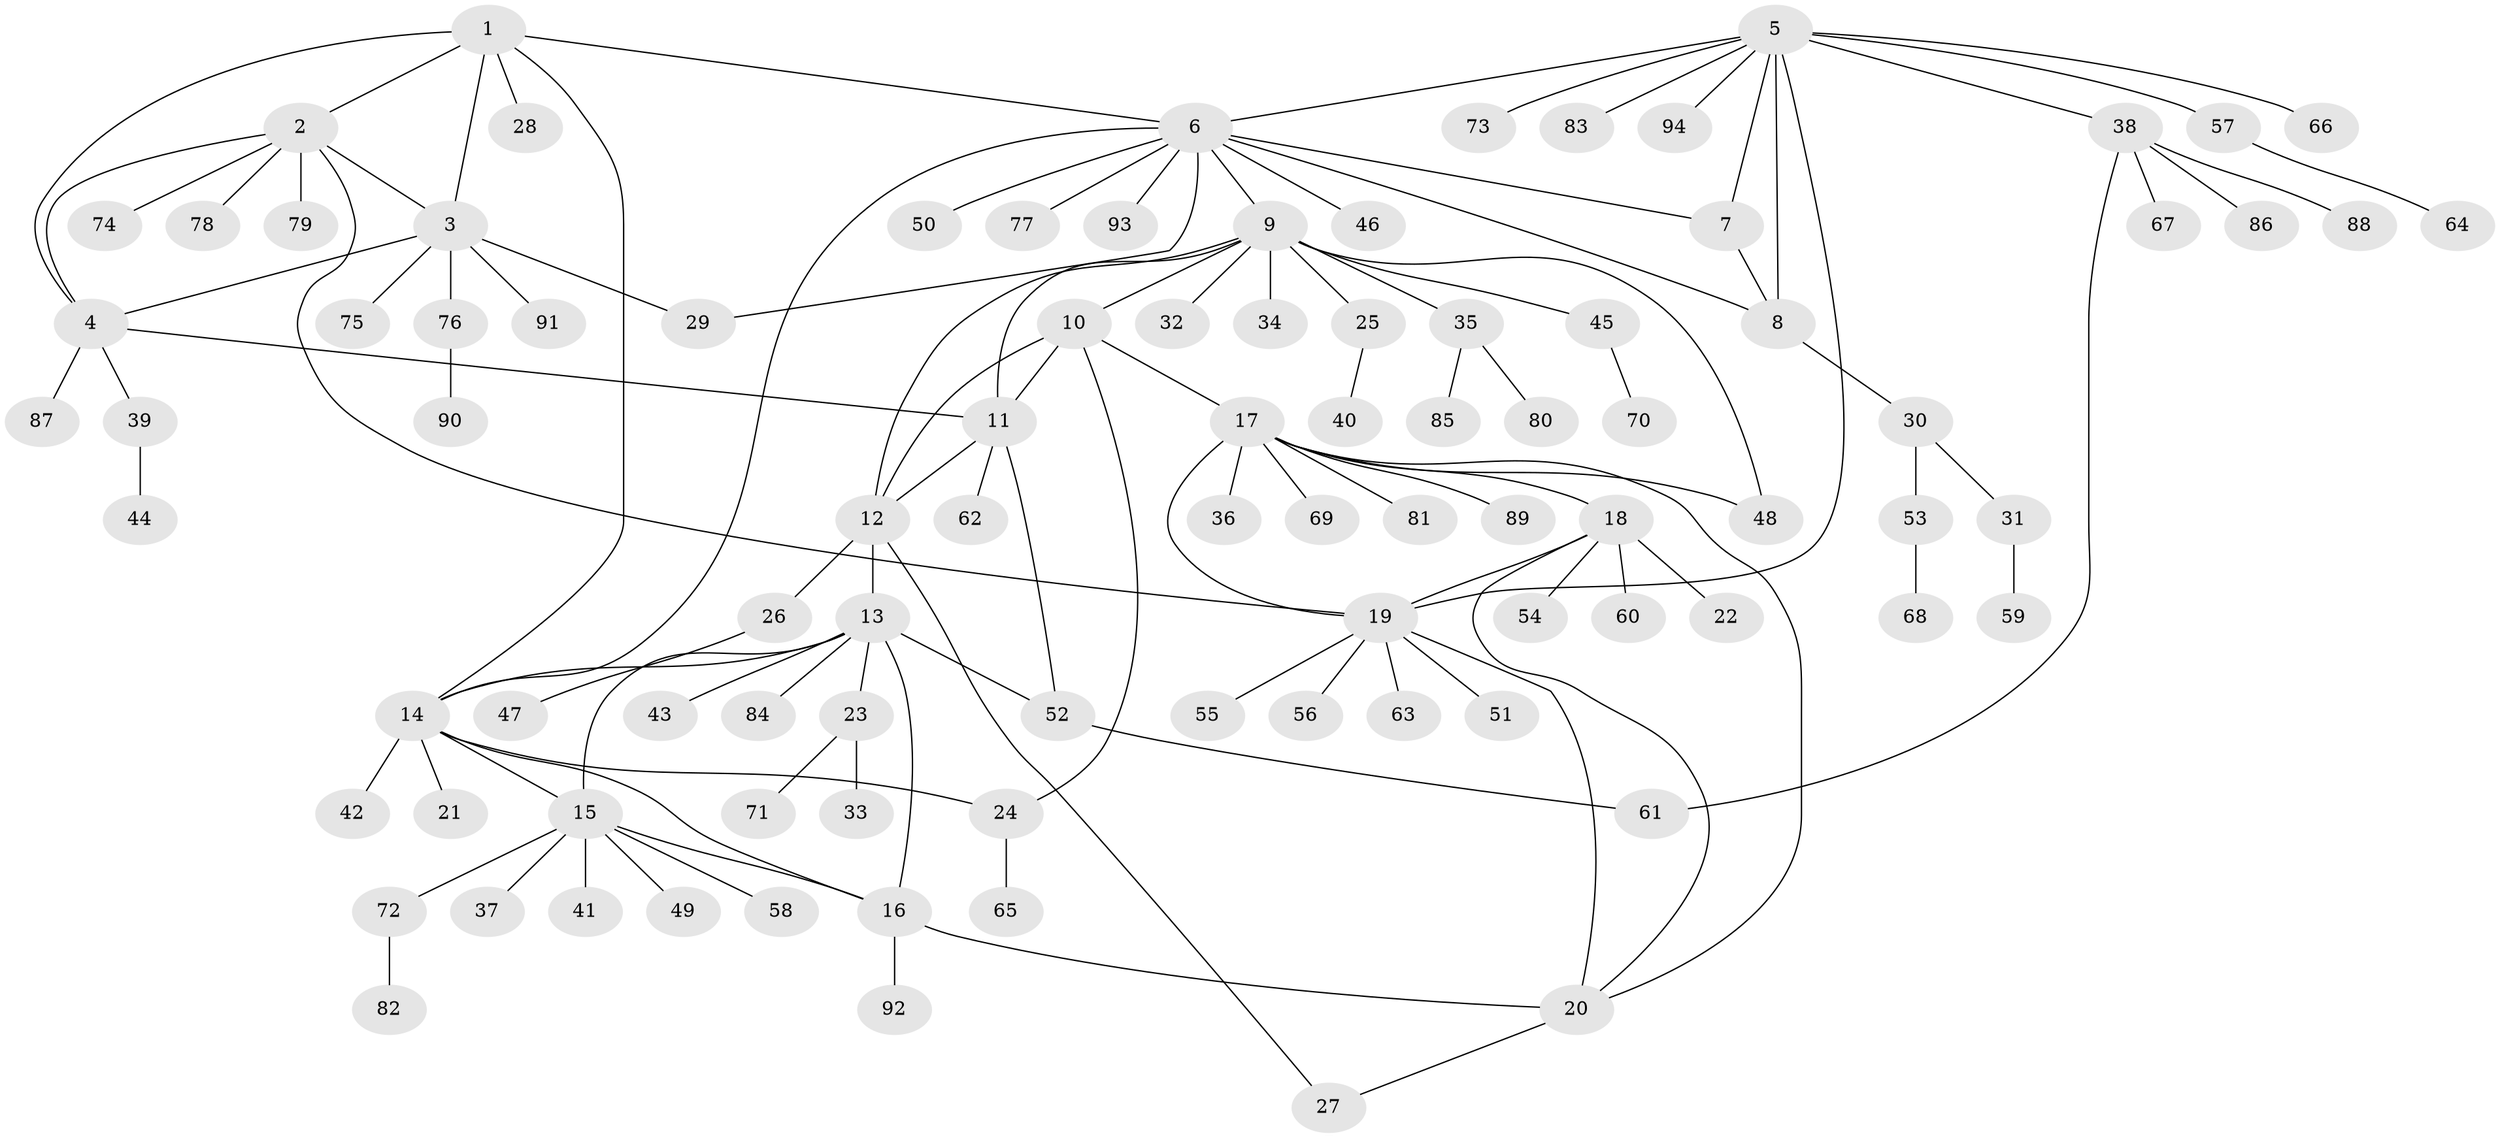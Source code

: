 // Generated by graph-tools (version 1.1) at 2025/02/03/09/25 03:02:36]
// undirected, 94 vertices, 120 edges
graph export_dot {
graph [start="1"]
  node [color=gray90,style=filled];
  1;
  2;
  3;
  4;
  5;
  6;
  7;
  8;
  9;
  10;
  11;
  12;
  13;
  14;
  15;
  16;
  17;
  18;
  19;
  20;
  21;
  22;
  23;
  24;
  25;
  26;
  27;
  28;
  29;
  30;
  31;
  32;
  33;
  34;
  35;
  36;
  37;
  38;
  39;
  40;
  41;
  42;
  43;
  44;
  45;
  46;
  47;
  48;
  49;
  50;
  51;
  52;
  53;
  54;
  55;
  56;
  57;
  58;
  59;
  60;
  61;
  62;
  63;
  64;
  65;
  66;
  67;
  68;
  69;
  70;
  71;
  72;
  73;
  74;
  75;
  76;
  77;
  78;
  79;
  80;
  81;
  82;
  83;
  84;
  85;
  86;
  87;
  88;
  89;
  90;
  91;
  92;
  93;
  94;
  1 -- 2;
  1 -- 3;
  1 -- 4;
  1 -- 6;
  1 -- 14;
  1 -- 28;
  2 -- 3;
  2 -- 4;
  2 -- 19;
  2 -- 74;
  2 -- 78;
  2 -- 79;
  3 -- 4;
  3 -- 29;
  3 -- 75;
  3 -- 76;
  3 -- 91;
  4 -- 11;
  4 -- 39;
  4 -- 87;
  5 -- 6;
  5 -- 7;
  5 -- 8;
  5 -- 19;
  5 -- 38;
  5 -- 57;
  5 -- 66;
  5 -- 73;
  5 -- 83;
  5 -- 94;
  6 -- 7;
  6 -- 8;
  6 -- 9;
  6 -- 14;
  6 -- 29;
  6 -- 46;
  6 -- 50;
  6 -- 77;
  6 -- 93;
  7 -- 8;
  8 -- 30;
  9 -- 10;
  9 -- 11;
  9 -- 12;
  9 -- 25;
  9 -- 32;
  9 -- 34;
  9 -- 35;
  9 -- 45;
  9 -- 48;
  10 -- 11;
  10 -- 12;
  10 -- 17;
  10 -- 24;
  11 -- 12;
  11 -- 52;
  11 -- 62;
  12 -- 13;
  12 -- 26;
  12 -- 27;
  13 -- 14;
  13 -- 15;
  13 -- 16;
  13 -- 23;
  13 -- 43;
  13 -- 52;
  13 -- 84;
  14 -- 15;
  14 -- 16;
  14 -- 21;
  14 -- 24;
  14 -- 42;
  15 -- 16;
  15 -- 37;
  15 -- 41;
  15 -- 49;
  15 -- 58;
  15 -- 72;
  16 -- 20;
  16 -- 92;
  17 -- 18;
  17 -- 19;
  17 -- 20;
  17 -- 36;
  17 -- 48;
  17 -- 69;
  17 -- 81;
  17 -- 89;
  18 -- 19;
  18 -- 20;
  18 -- 22;
  18 -- 54;
  18 -- 60;
  19 -- 20;
  19 -- 51;
  19 -- 55;
  19 -- 56;
  19 -- 63;
  20 -- 27;
  23 -- 33;
  23 -- 71;
  24 -- 65;
  25 -- 40;
  26 -- 47;
  30 -- 31;
  30 -- 53;
  31 -- 59;
  35 -- 80;
  35 -- 85;
  38 -- 61;
  38 -- 67;
  38 -- 86;
  38 -- 88;
  39 -- 44;
  45 -- 70;
  52 -- 61;
  53 -- 68;
  57 -- 64;
  72 -- 82;
  76 -- 90;
}
